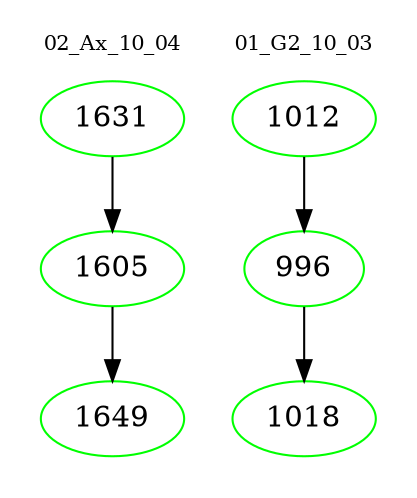 digraph{
subgraph cluster_0 {
color = white
label = "02_Ax_10_04";
fontsize=10;
T0_1631 [label="1631", color="green"]
T0_1631 -> T0_1605 [color="black"]
T0_1605 [label="1605", color="green"]
T0_1605 -> T0_1649 [color="black"]
T0_1649 [label="1649", color="green"]
}
subgraph cluster_1 {
color = white
label = "01_G2_10_03";
fontsize=10;
T1_1012 [label="1012", color="green"]
T1_1012 -> T1_996 [color="black"]
T1_996 [label="996", color="green"]
T1_996 -> T1_1018 [color="black"]
T1_1018 [label="1018", color="green"]
}
}
